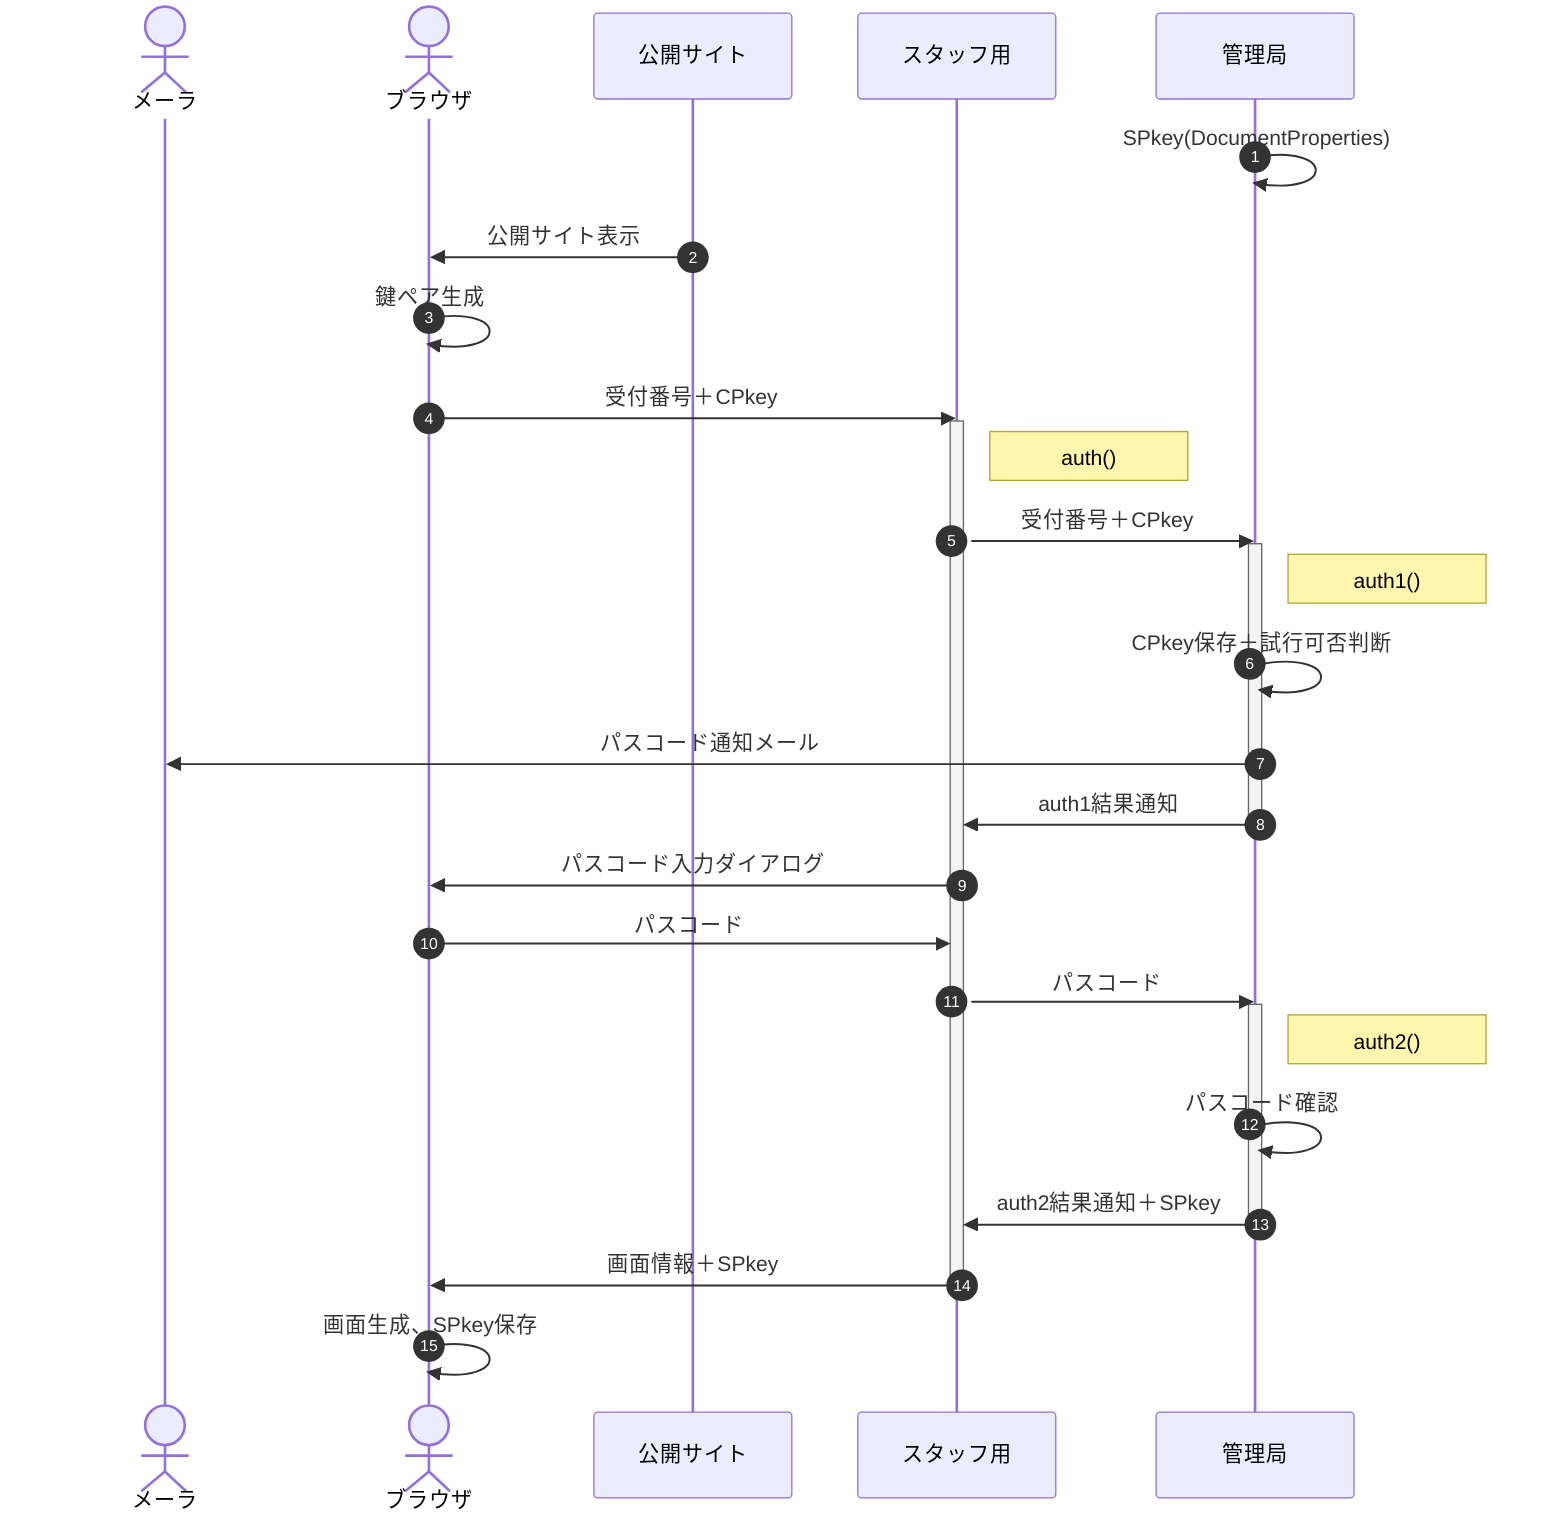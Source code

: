 sequenceDiagram
  autonumber
  actor mailer as メーラ
  actor browser as ブラウザ
  participant public as 公開サイト
  participant staff as スタッフ用
  participant master as 管理局

  master ->> master : SPkey(DocumentProperties)
  public ->> browser : 公開サイト表示
  browser ->> browser : 鍵ペア生成
  browser ->> staff : 受付番号＋CPkey
  activate staff
  Note right of staff : auth()
  staff ->> master : 受付番号＋CPkey
  activate master
  Note right of master : auth1()
  master ->> master : CPkey保存＋試行可否判断
  master ->> mailer : パスコード通知メール
  master ->> staff : auth1結果通知
  deactivate master
  staff ->> browser : パスコード入力ダイアログ
  browser ->> staff : パスコード
  staff ->> master : パスコード
  activate master
  Note right of master : auth2()
  master ->> master : パスコード確認
  master ->> staff : auth2結果通知＋SPkey
  deactivate master
  staff ->> browser : 画面情報＋SPkey
  deactivate staff
  browser ->> browser : 画面生成、SPkey保存